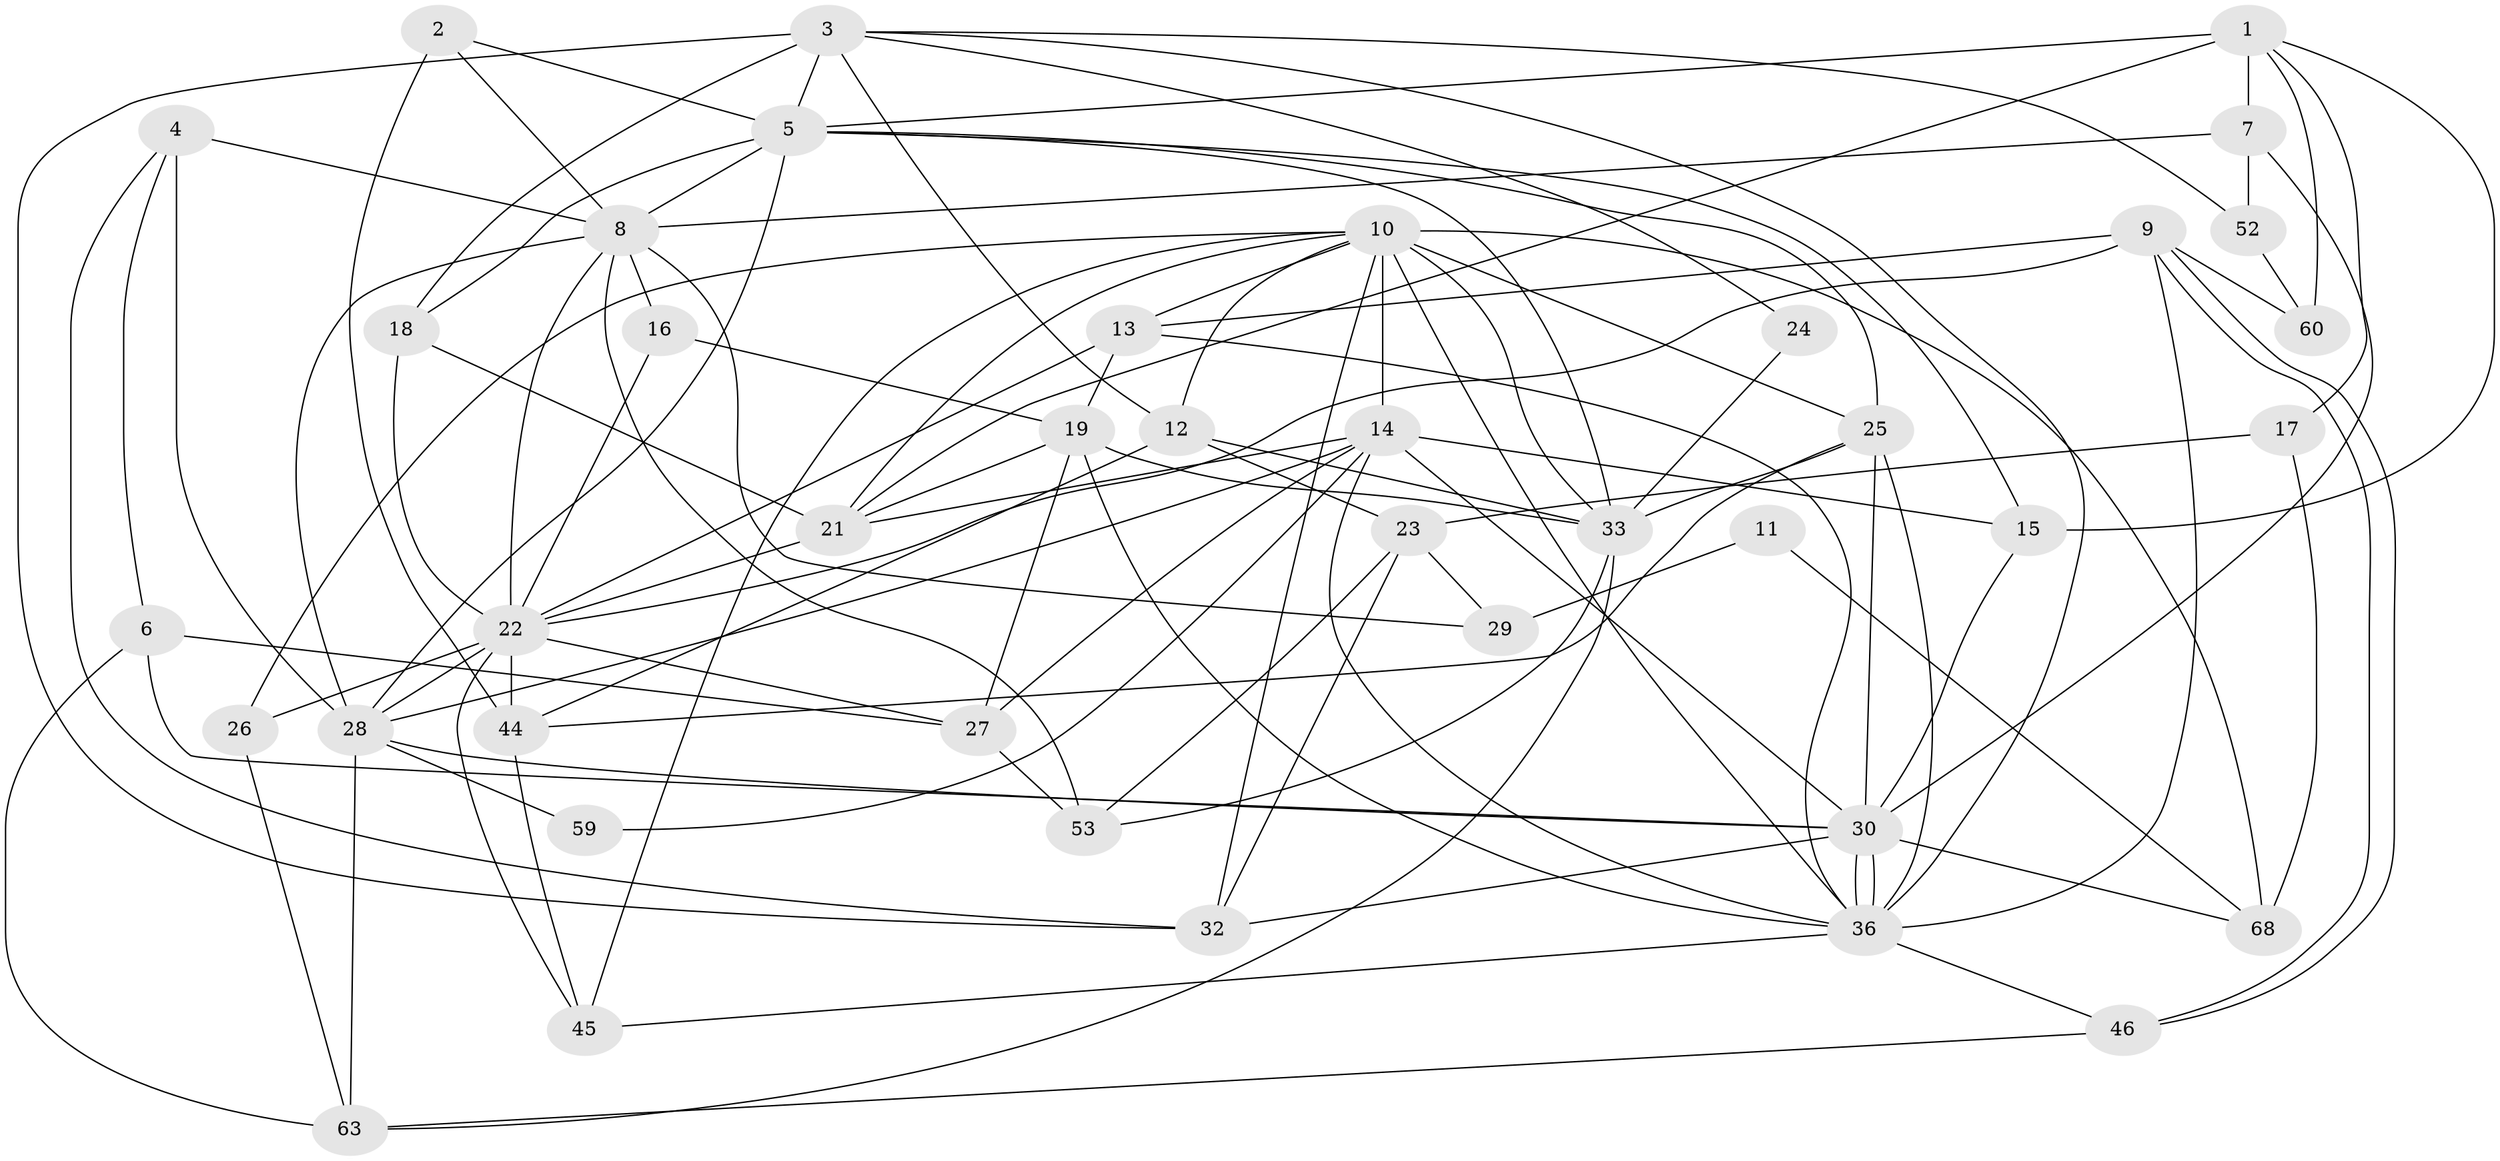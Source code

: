 // original degree distribution, {8: 0.036585365853658534, 3: 0.24390243902439024, 5: 0.1951219512195122, 4: 0.3170731707317073, 2: 0.14634146341463414, 7: 0.036585365853658534, 9: 0.012195121951219513, 6: 0.012195121951219513}
// Generated by graph-tools (version 1.1) at 2025/14/03/09/25 04:14:59]
// undirected, 41 vertices, 110 edges
graph export_dot {
graph [start="1"]
  node [color=gray90,style=filled];
  1 [super="+47"];
  2;
  3;
  4 [super="+39"];
  5 [super="+31+20"];
  6;
  7;
  8 [super="+66"];
  9 [super="+51"];
  10 [super="+42+43"];
  11;
  12 [super="+72"];
  13 [super="+65"];
  14 [super="+34"];
  15 [super="+37"];
  16;
  17;
  18;
  19 [super="+38"];
  21 [super="+54"];
  22 [super="+74"];
  23;
  24;
  25 [super="+73"];
  26 [super="+41"];
  27 [super="+35"];
  28 [super="+62+49"];
  29;
  30 [super="+64+77"];
  32 [super="+50"];
  33 [super="+70"];
  36 [super="+67+79"];
  44 [super="+56"];
  45;
  46;
  52;
  53;
  59;
  60;
  63;
  68;
  1 -- 7;
  1 -- 17;
  1 -- 60;
  1 -- 5 [weight=2];
  1 -- 15;
  1 -- 21;
  2 -- 44;
  2 -- 8;
  2 -- 5;
  3 -- 52;
  3 -- 18;
  3 -- 24;
  3 -- 32;
  3 -- 5 [weight=2];
  3 -- 36;
  3 -- 12;
  4 -- 6;
  4 -- 28 [weight=2];
  4 -- 32;
  4 -- 8 [weight=2];
  5 -- 25;
  5 -- 8;
  5 -- 33 [weight=2];
  5 -- 15;
  5 -- 18;
  5 -- 28;
  6 -- 63;
  6 -- 30;
  6 -- 27;
  7 -- 52;
  7 -- 8;
  7 -- 30;
  8 -- 29 [weight=2];
  8 -- 53;
  8 -- 16;
  8 -- 22;
  8 -- 28;
  9 -- 46;
  9 -- 46;
  9 -- 60;
  9 -- 13;
  9 -- 22;
  9 -- 36;
  10 -- 36;
  10 -- 32;
  10 -- 26;
  10 -- 68 [weight=2];
  10 -- 21;
  10 -- 45;
  10 -- 12;
  10 -- 25;
  10 -- 13;
  10 -- 14;
  10 -- 33 [weight=2];
  11 -- 68;
  11 -- 29;
  12 -- 33;
  12 -- 44;
  12 -- 23;
  13 -- 19;
  13 -- 22;
  13 -- 36;
  14 -- 15;
  14 -- 59;
  14 -- 27;
  14 -- 21;
  14 -- 28 [weight=2];
  14 -- 30;
  14 -- 36;
  15 -- 30;
  16 -- 22;
  16 -- 19;
  17 -- 68;
  17 -- 23;
  18 -- 21;
  18 -- 22;
  19 -- 21;
  19 -- 27;
  19 -- 36;
  19 -- 33;
  21 -- 22;
  22 -- 45;
  22 -- 26;
  22 -- 27;
  22 -- 44;
  22 -- 28 [weight=2];
  23 -- 29;
  23 -- 53;
  23 -- 32;
  24 -- 33;
  25 -- 36;
  25 -- 44;
  25 -- 30;
  25 -- 33;
  26 -- 63;
  27 -- 53;
  28 -- 30;
  28 -- 59;
  28 -- 63;
  30 -- 36;
  30 -- 36;
  30 -- 32;
  30 -- 68;
  33 -- 53;
  33 -- 63;
  36 -- 45;
  36 -- 46;
  44 -- 45;
  46 -- 63;
  52 -- 60;
}
